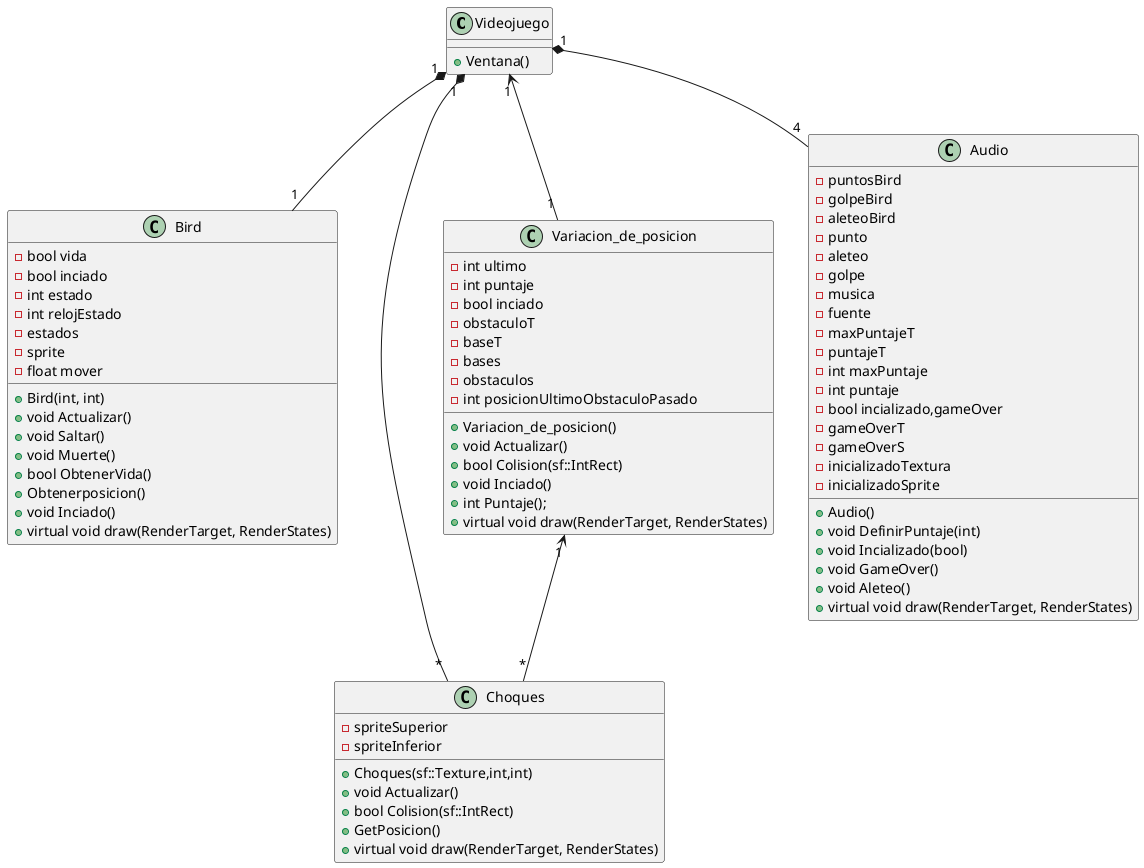 @startuml FlappyBird 



class Videojuego{
    +Ventana()
}

class Bird{
    -bool vida
    -bool inciado
    -int estado
    -int relojEstado
    -estados
    -sprite
    -float mover

    +Bird(int, int)
    +void Actualizar()
    +void Saltar()
    +void Muerte()
    +bool ObtenerVida()
    +Obtenerposicion()
    +void Inciado()
    +virtual void draw(RenderTarget, RenderStates)
}

class Choques
{
    -spriteSuperior
    -spriteInferior

    +Choques(sf::Texture,int,int)
    +void Actualizar()
    +bool Colision(sf::IntRect)
    +GetPosicion()
    +virtual void draw(RenderTarget, RenderStates)

}

class Variacion_de_posicion
{
    -int ultimo
    -int puntaje
    -bool inciado
    -obstaculoT
    -baseT
    -bases
    -obstaculos
    -int posicionUltimoObstaculoPasado

    +Variacion_de_posicion()
    +void Actualizar()
    +bool Colision(sf::IntRect)
    +void Inciado()
    +int Puntaje();
    +virtual void draw(RenderTarget, RenderStates)
}

class Audio
{
    -puntosBird
    -golpeBird
    -aleteoBird
    -punto
    -aleteo
    -golpe
    -musica
    -fuente
    -maxPuntajeT
    -puntajeT
    -int maxPuntaje
    -int puntaje
    -bool incializado,gameOver
    -gameOverT
    -gameOverS
    -inicializadoTextura
    -inicializadoSprite

    +Audio()
    +void DefinirPuntaje(int)
    +void Incializado(bool)
    +void GameOver()
    +void Aleteo()
    +virtual void draw(RenderTarget, RenderStates)
}

Videojuego "1" *--  "1" Bird
Videojuego "1" *-- "*" Choques 
Videojuego "1" <-- "1" Variacion_de_posicion
Videojuego "1" *-- "4" Audio
Variacion_de_posicion "1" <-- "*" Choques


@enduml 
